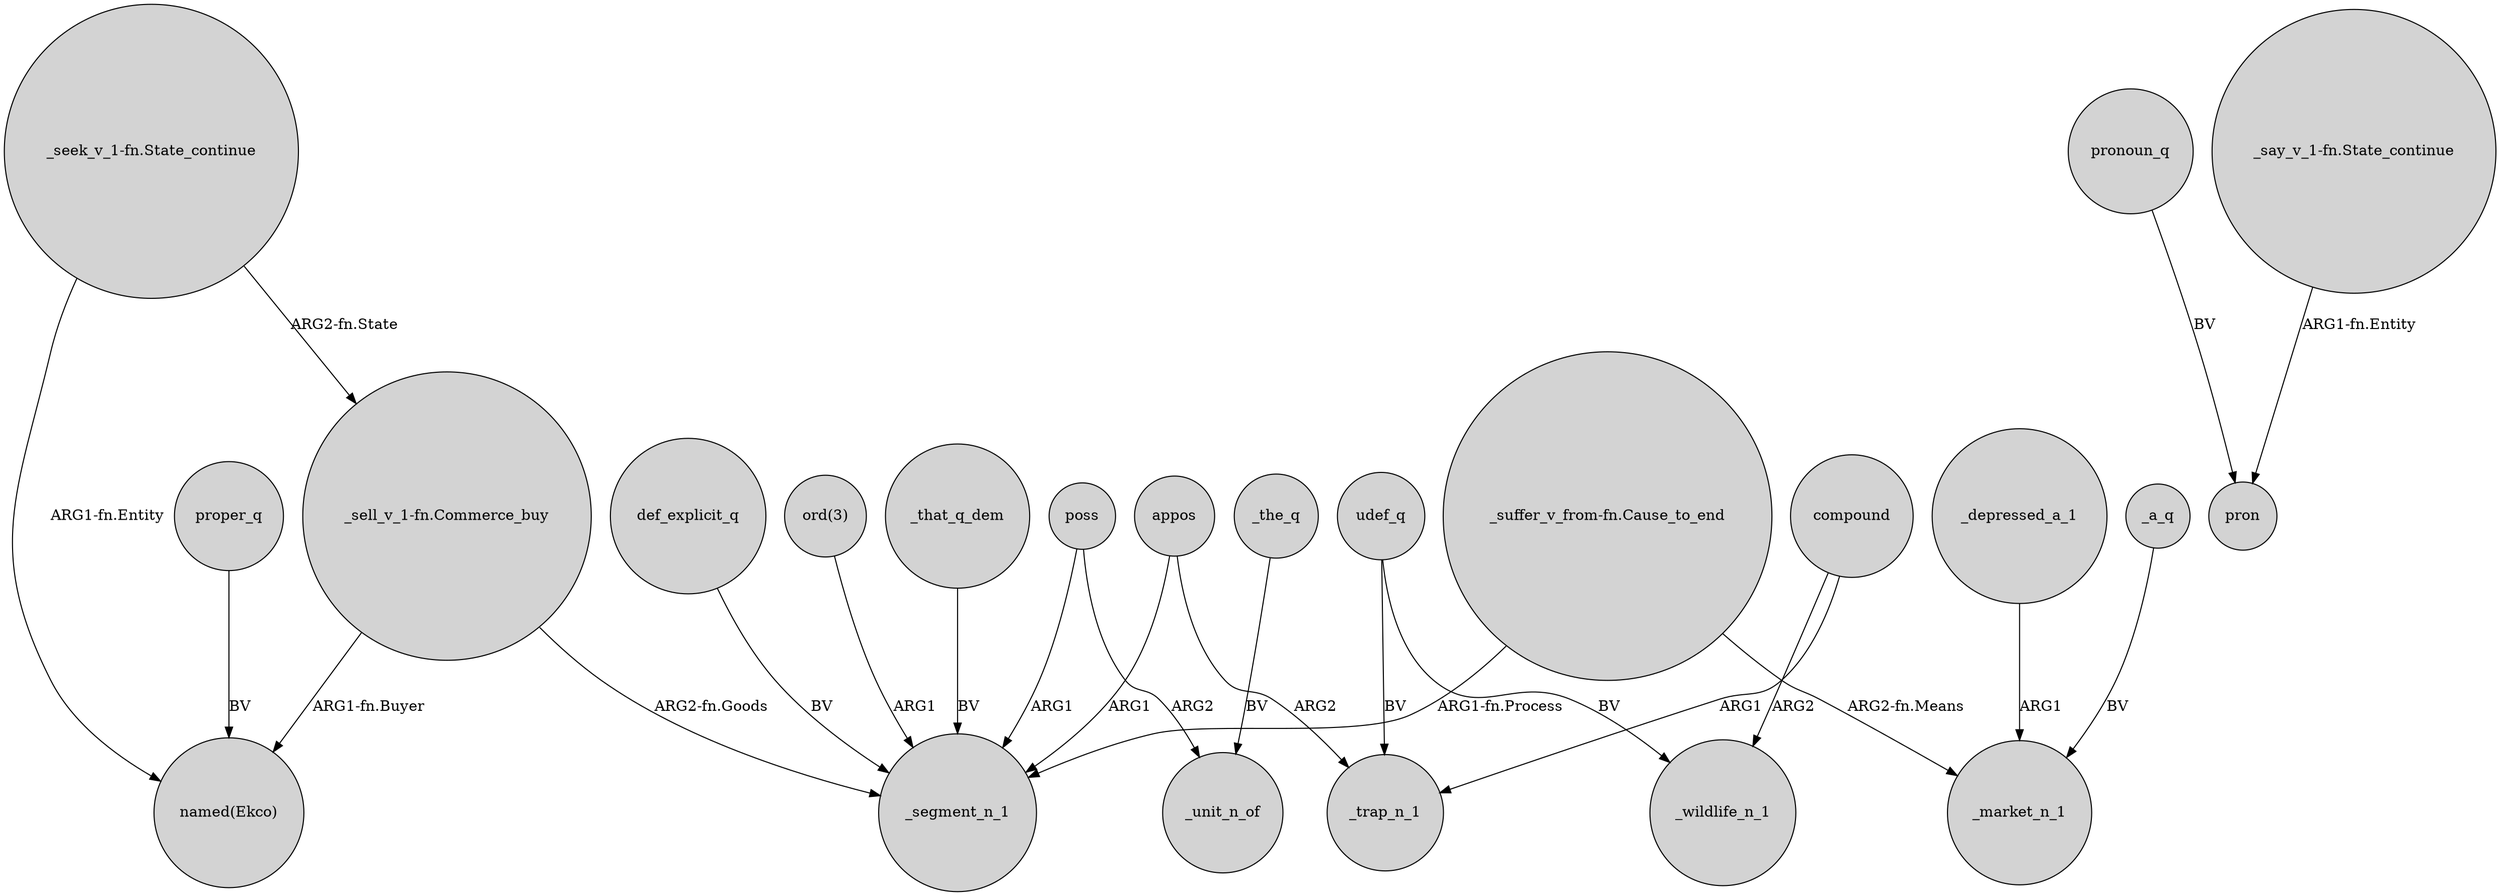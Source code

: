 digraph {
	node [shape=circle style=filled]
	"_sell_v_1-fn.Commerce_buy" -> "named(Ekco)" [label="ARG1-fn.Buyer"]
	appos -> _segment_n_1 [label=ARG1]
	compound -> _wildlife_n_1 [label=ARG2]
	compound -> _trap_n_1 [label=ARG1]
	_that_q_dem -> _segment_n_1 [label=BV]
	poss -> _unit_n_of [label=ARG2]
	pronoun_q -> pron [label=BV]
	"_suffer_v_from-fn.Cause_to_end" -> _market_n_1 [label="ARG2-fn.Means"]
	udef_q -> _trap_n_1 [label=BV]
	"_say_v_1-fn.State_continue" -> pron [label="ARG1-fn.Entity"]
	"_suffer_v_from-fn.Cause_to_end" -> _segment_n_1 [label="ARG1-fn.Process"]
	udef_q -> _wildlife_n_1 [label=BV]
	"_seek_v_1-fn.State_continue" -> "_sell_v_1-fn.Commerce_buy" [label="ARG2-fn.State"]
	proper_q -> "named(Ekco)" [label=BV]
	"_seek_v_1-fn.State_continue" -> "named(Ekco)" [label="ARG1-fn.Entity"]
	def_explicit_q -> _segment_n_1 [label=BV]
	"_sell_v_1-fn.Commerce_buy" -> _segment_n_1 [label="ARG2-fn.Goods"]
	_a_q -> _market_n_1 [label=BV]
	"ord(3)" -> _segment_n_1 [label=ARG1]
	_depressed_a_1 -> _market_n_1 [label=ARG1]
	appos -> _trap_n_1 [label=ARG2]
	_the_q -> _unit_n_of [label=BV]
	poss -> _segment_n_1 [label=ARG1]
}
